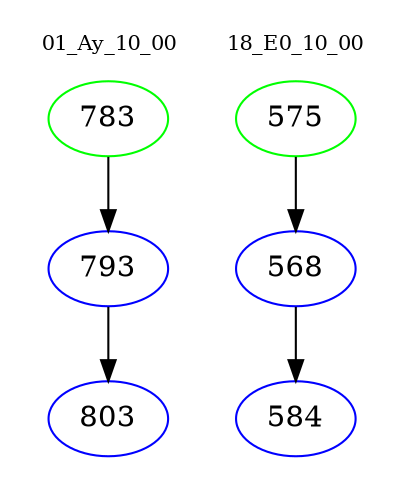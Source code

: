 digraph{
subgraph cluster_0 {
color = white
label = "01_Ay_10_00";
fontsize=10;
T0_783 [label="783", color="green"]
T0_783 -> T0_793 [color="black"]
T0_793 [label="793", color="blue"]
T0_793 -> T0_803 [color="black"]
T0_803 [label="803", color="blue"]
}
subgraph cluster_1 {
color = white
label = "18_E0_10_00";
fontsize=10;
T1_575 [label="575", color="green"]
T1_575 -> T1_568 [color="black"]
T1_568 [label="568", color="blue"]
T1_568 -> T1_584 [color="black"]
T1_584 [label="584", color="blue"]
}
}
